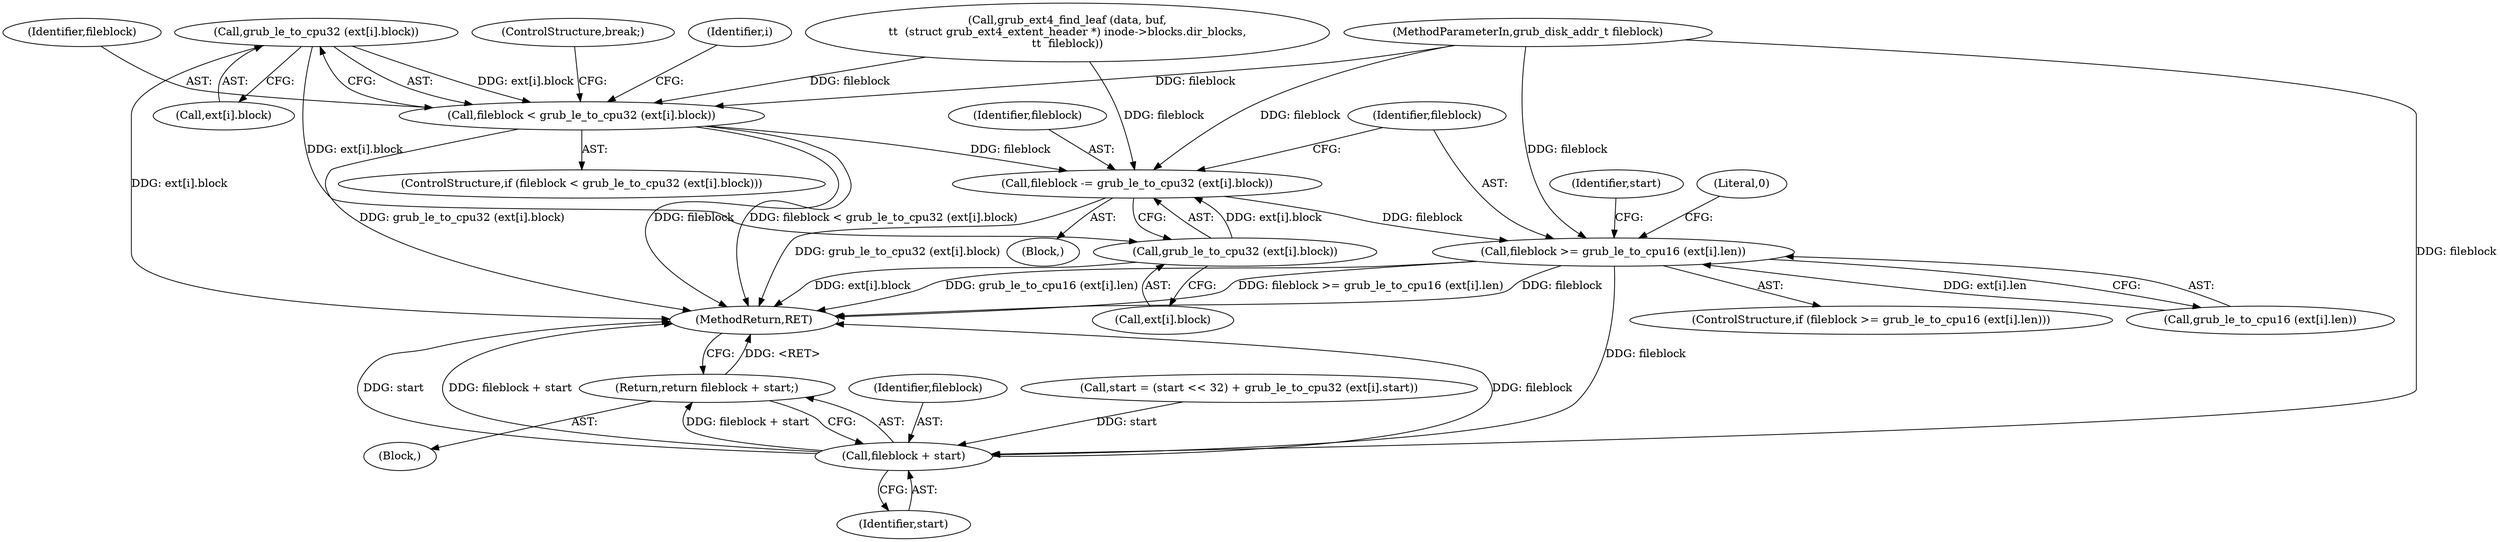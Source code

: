 digraph "0_radare2_796dd28aaa6b9fa76d99c42c4d5ff8b257cc2191_1@array" {
"1000194" [label="(Call,grub_le_to_cpu32 (ext[i].block))"];
"1000192" [label="(Call,fileblock < grub_le_to_cpu32 (ext[i].block))"];
"1000207" [label="(Call,fileblock -= grub_le_to_cpu32 (ext[i].block))"];
"1000216" [label="(Call,fileblock >= grub_le_to_cpu16 (ext[i].len))"];
"1000250" [label="(Call,fileblock + start)"];
"1000249" [label="(Return,return fileblock + start;)"];
"1000209" [label="(Call,grub_le_to_cpu32 (ext[i].block))"];
"1000251" [label="(Identifier,fileblock)"];
"1000218" [label="(Call,grub_le_to_cpu16 (ext[i].len))"];
"1000252" [label="(Identifier,start)"];
"1000237" [label="(Call,start = (start << 32) + grub_le_to_cpu32 (ext[i].start))"];
"1000216" [label="(Call,fileblock >= grub_le_to_cpu16 (ext[i].len))"];
"1000192" [label="(Call,fileblock < grub_le_to_cpu32 (ext[i].block))"];
"1000189" [label="(Identifier,i)"];
"1000249" [label="(Return,return fileblock + start;)"];
"1000215" [label="(ControlStructure,if (fileblock >= grub_le_to_cpu16 (ext[i].len)))"];
"1000217" [label="(Identifier,fileblock)"];
"1000230" [label="(Identifier,start)"];
"1000210" [label="(Call,ext[i].block)"];
"1000250" [label="(Call,fileblock + start)"];
"1000225" [label="(Literal,0)"];
"1000191" [label="(ControlStructure,if (fileblock < grub_le_to_cpu32 (ext[i].block)))"];
"1000429" [label="(MethodReturn,RET)"];
"1000200" [label="(ControlStructure,break;)"];
"1000209" [label="(Call,grub_le_to_cpu32 (ext[i].block))"];
"1000207" [label="(Call,fileblock -= grub_le_to_cpu32 (ext[i].block))"];
"1000150" [label="(Call,grub_ext4_find_leaf (data, buf,\n\t\t  (struct grub_ext4_extent_header *) inode->blocks.dir_blocks,\n\t\t  fileblock))"];
"1000195" [label="(Call,ext[i].block)"];
"1000206" [label="(Block,)"];
"1000208" [label="(Identifier,fileblock)"];
"1000227" [label="(Block,)"];
"1000194" [label="(Call,grub_le_to_cpu32 (ext[i].block))"];
"1000193" [label="(Identifier,fileblock)"];
"1000106" [label="(MethodParameterIn,grub_disk_addr_t fileblock)"];
"1000194" -> "1000192"  [label="AST: "];
"1000194" -> "1000195"  [label="CFG: "];
"1000195" -> "1000194"  [label="AST: "];
"1000192" -> "1000194"  [label="CFG: "];
"1000194" -> "1000429"  [label="DDG: ext[i].block"];
"1000194" -> "1000192"  [label="DDG: ext[i].block"];
"1000194" -> "1000209"  [label="DDG: ext[i].block"];
"1000192" -> "1000191"  [label="AST: "];
"1000193" -> "1000192"  [label="AST: "];
"1000200" -> "1000192"  [label="CFG: "];
"1000189" -> "1000192"  [label="CFG: "];
"1000192" -> "1000429"  [label="DDG: grub_le_to_cpu32 (ext[i].block)"];
"1000192" -> "1000429"  [label="DDG: fileblock"];
"1000192" -> "1000429"  [label="DDG: fileblock < grub_le_to_cpu32 (ext[i].block)"];
"1000150" -> "1000192"  [label="DDG: fileblock"];
"1000106" -> "1000192"  [label="DDG: fileblock"];
"1000192" -> "1000207"  [label="DDG: fileblock"];
"1000207" -> "1000206"  [label="AST: "];
"1000207" -> "1000209"  [label="CFG: "];
"1000208" -> "1000207"  [label="AST: "];
"1000209" -> "1000207"  [label="AST: "];
"1000217" -> "1000207"  [label="CFG: "];
"1000207" -> "1000429"  [label="DDG: grub_le_to_cpu32 (ext[i].block)"];
"1000209" -> "1000207"  [label="DDG: ext[i].block"];
"1000150" -> "1000207"  [label="DDG: fileblock"];
"1000106" -> "1000207"  [label="DDG: fileblock"];
"1000207" -> "1000216"  [label="DDG: fileblock"];
"1000216" -> "1000215"  [label="AST: "];
"1000216" -> "1000218"  [label="CFG: "];
"1000217" -> "1000216"  [label="AST: "];
"1000218" -> "1000216"  [label="AST: "];
"1000225" -> "1000216"  [label="CFG: "];
"1000230" -> "1000216"  [label="CFG: "];
"1000216" -> "1000429"  [label="DDG: fileblock >= grub_le_to_cpu16 (ext[i].len)"];
"1000216" -> "1000429"  [label="DDG: fileblock"];
"1000216" -> "1000429"  [label="DDG: grub_le_to_cpu16 (ext[i].len)"];
"1000106" -> "1000216"  [label="DDG: fileblock"];
"1000218" -> "1000216"  [label="DDG: ext[i].len"];
"1000216" -> "1000250"  [label="DDG: fileblock"];
"1000250" -> "1000249"  [label="AST: "];
"1000250" -> "1000252"  [label="CFG: "];
"1000251" -> "1000250"  [label="AST: "];
"1000252" -> "1000250"  [label="AST: "];
"1000249" -> "1000250"  [label="CFG: "];
"1000250" -> "1000429"  [label="DDG: fileblock"];
"1000250" -> "1000429"  [label="DDG: start"];
"1000250" -> "1000429"  [label="DDG: fileblock + start"];
"1000250" -> "1000249"  [label="DDG: fileblock + start"];
"1000106" -> "1000250"  [label="DDG: fileblock"];
"1000237" -> "1000250"  [label="DDG: start"];
"1000249" -> "1000227"  [label="AST: "];
"1000429" -> "1000249"  [label="CFG: "];
"1000249" -> "1000429"  [label="DDG: <RET>"];
"1000209" -> "1000210"  [label="CFG: "];
"1000210" -> "1000209"  [label="AST: "];
"1000209" -> "1000429"  [label="DDG: ext[i].block"];
}
